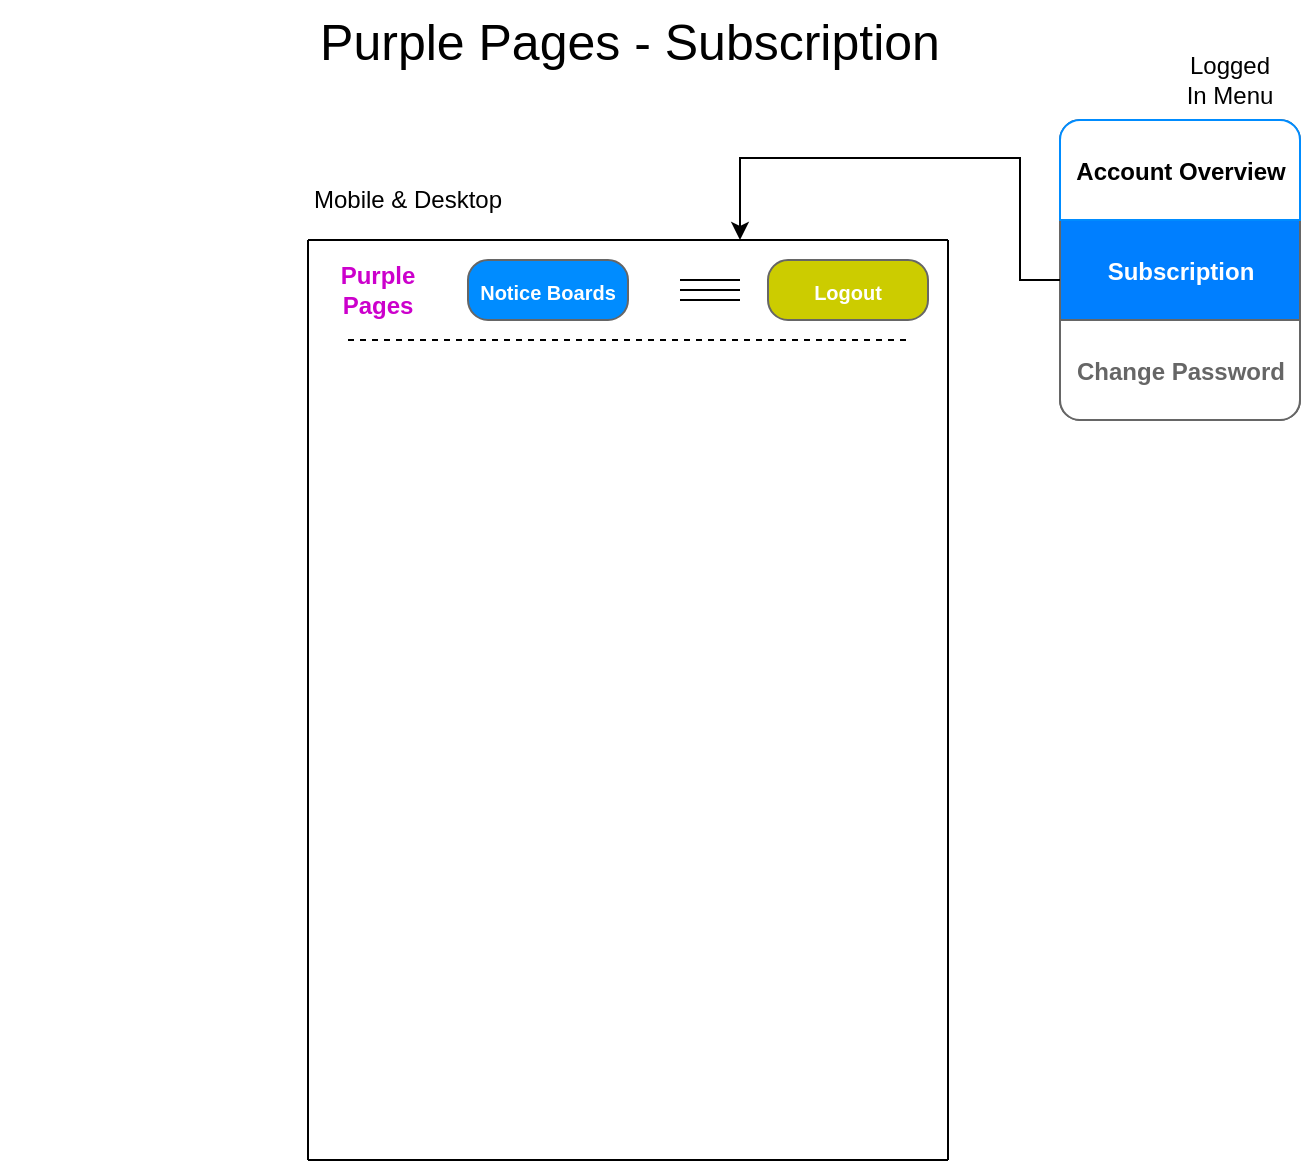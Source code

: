 <mxfile version="12.1.0" type="device" pages="1"><diagram id="4r0fBzSc8f4pYXhXA40c" name="Page-1"><mxGraphModel dx="1408" dy="699" grid="1" gridSize="10" guides="1" tooltips="1" connect="1" arrows="1" fold="1" page="1" pageScale="1" pageWidth="850" pageHeight="1100" math="0" shadow="0"><root><mxCell id="0"/><mxCell id="1" parent="0"/><mxCell id="d-PyySIdQM4EPSaNK-hC-1" value="Purple Pages - Subscription" style="text;html=1;strokeColor=none;fillColor=none;align=center;verticalAlign=middle;whiteSpace=wrap;rounded=0;fontSize=25;" parent="1" vertex="1"><mxGeometry x="110" y="20" width="630" height="40" as="geometry"/></mxCell><mxCell id="d-PyySIdQM4EPSaNK-hC-2" value="" style="endArrow=none;html=1;" parent="1" edge="1"><mxGeometry width="50" height="50" relative="1" as="geometry"><mxPoint x="264" y="140" as="sourcePoint"/><mxPoint x="584" y="140" as="targetPoint"/></mxGeometry></mxCell><mxCell id="d-PyySIdQM4EPSaNK-hC-3" value="" style="endArrow=none;html=1;" parent="1" edge="1"><mxGeometry width="50" height="50" relative="1" as="geometry"><mxPoint x="264" y="600" as="sourcePoint"/><mxPoint x="264" y="140" as="targetPoint"/></mxGeometry></mxCell><mxCell id="d-PyySIdQM4EPSaNK-hC-4" value="" style="endArrow=none;html=1;" parent="1" edge="1"><mxGeometry width="50" height="50" relative="1" as="geometry"><mxPoint x="584" y="600" as="sourcePoint"/><mxPoint x="584" y="140" as="targetPoint"/></mxGeometry></mxCell><mxCell id="d-PyySIdQM4EPSaNK-hC-5" value="&lt;b&gt;&lt;font color=&quot;#cc00cc&quot;&gt;Purple&lt;br&gt;Pages&lt;/font&gt;&lt;/b&gt;" style="text;html=1;strokeColor=none;fillColor=none;align=center;verticalAlign=middle;whiteSpace=wrap;rounded=0;" parent="1" vertex="1"><mxGeometry x="274" y="150" width="50" height="30" as="geometry"/></mxCell><mxCell id="d-PyySIdQM4EPSaNK-hC-6" value="&lt;font style=&quot;font-size: 10px&quot;&gt;Notice Boards&lt;/font&gt;" style="strokeWidth=1;shadow=0;dashed=0;align=center;html=1;shape=mxgraph.mockup.buttons.button;strokeColor=#666666;fontColor=#ffffff;mainText=;buttonStyle=round;fontSize=17;fontStyle=1;fillColor=#008cff;whiteSpace=wrap;" parent="1" vertex="1"><mxGeometry x="344" y="150" width="80" height="30" as="geometry"/></mxCell><mxCell id="d-PyySIdQM4EPSaNK-hC-7" value="&lt;span style=&quot;font-size: 10px&quot;&gt;Logout&lt;/span&gt;" style="strokeWidth=1;shadow=0;dashed=0;align=center;html=1;shape=mxgraph.mockup.buttons.button;strokeColor=#666666;fontColor=#ffffff;mainText=;buttonStyle=round;fontSize=17;fontStyle=1;fillColor=#CCCC00;whiteSpace=wrap;" parent="1" vertex="1"><mxGeometry x="494" y="150" width="80" height="30" as="geometry"/></mxCell><mxCell id="d-PyySIdQM4EPSaNK-hC-14" value="" style="endArrow=none;dashed=1;html=1;" parent="1" edge="1"><mxGeometry width="50" height="50" relative="1" as="geometry"><mxPoint x="284" y="190" as="sourcePoint"/><mxPoint x="564" y="190" as="targetPoint"/></mxGeometry></mxCell><mxCell id="d-PyySIdQM4EPSaNK-hC-33" value="" style="endArrow=none;html=1;" parent="1" edge="1"><mxGeometry width="50" height="50" relative="1" as="geometry"><mxPoint x="264" y="600" as="sourcePoint"/><mxPoint x="584" y="600" as="targetPoint"/></mxGeometry></mxCell><mxCell id="d-PyySIdQM4EPSaNK-hC-34" value="Mobile &amp;amp; Desktop" style="text;html=1;strokeColor=none;fillColor=none;align=center;verticalAlign=middle;whiteSpace=wrap;rounded=0;" parent="1" vertex="1"><mxGeometry x="264" y="110" width="100" height="20" as="geometry"/></mxCell><mxCell id="-mv9Tmi8zgAod3EZ3BMS-1" value="" style="endArrow=none;html=1;" parent="1" edge="1"><mxGeometry width="50" height="50" relative="1" as="geometry"><mxPoint x="450" y="160" as="sourcePoint"/><mxPoint x="480" y="160" as="targetPoint"/></mxGeometry></mxCell><mxCell id="-mv9Tmi8zgAod3EZ3BMS-2" value="" style="endArrow=none;html=1;" parent="1" edge="1"><mxGeometry width="50" height="50" relative="1" as="geometry"><mxPoint x="450" y="165" as="sourcePoint"/><mxPoint x="480" y="165" as="targetPoint"/></mxGeometry></mxCell><mxCell id="-mv9Tmi8zgAod3EZ3BMS-3" value="" style="endArrow=none;html=1;" parent="1" edge="1"><mxGeometry width="50" height="50" relative="1" as="geometry"><mxPoint x="450" y="170" as="sourcePoint"/><mxPoint x="480" y="170" as="targetPoint"/></mxGeometry></mxCell><mxCell id="-mv9Tmi8zgAod3EZ3BMS-5" value="" style="strokeWidth=1;shadow=0;dashed=0;align=center;html=1;shape=mxgraph.mockup.rrect;rSize=10;fillColor=#ffffff;strokeColor=#666666;" parent="1" vertex="1"><mxGeometry x="640" y="80" width="120" height="150" as="geometry"/></mxCell><mxCell id="-mv9Tmi8zgAod3EZ3BMS-6" value="&lt;font style=&quot;font-size: 12px&quot;&gt;Subscription&lt;/font&gt;" style="strokeColor=inherit;fillColor=#007FFF;gradientColor=inherit;strokeWidth=1;shadow=0;dashed=0;align=center;html=1;shape=mxgraph.mockup.rrect;rSize=0;fontSize=17;fontColor=#FFFFFF;fontStyle=1;resizeWidth=1;" parent="-mv9Tmi8zgAod3EZ3BMS-5" vertex="1"><mxGeometry width="120" height="50" relative="1" as="geometry"><mxPoint y="50" as="offset"/></mxGeometry></mxCell><mxCell id="-mv9Tmi8zgAod3EZ3BMS-8" value="&lt;font style=&quot;font-size: 12px&quot;&gt;Change Password&lt;/font&gt;" style="strokeColor=inherit;fillColor=inherit;gradientColor=inherit;strokeWidth=1;shadow=0;dashed=0;align=center;html=1;shape=mxgraph.mockup.bottomButton;rSize=10;fontSize=17;fontColor=#666666;fontStyle=1;resizeWidth=1;" parent="-mv9Tmi8zgAod3EZ3BMS-5" vertex="1"><mxGeometry y="1" width="120" height="50" relative="1" as="geometry"><mxPoint y="-50" as="offset"/></mxGeometry></mxCell><mxCell id="-mv9Tmi8zgAod3EZ3BMS-9" value="&lt;font style=&quot;font-size: 12px&quot;&gt;Account Overview&lt;/font&gt;" style="strokeWidth=1;shadow=0;dashed=0;align=center;html=1;shape=mxgraph.mockup.topButton;rSize=10;fontSize=17;fontColor=#000000;fontStyle=1;fillColor=#FFFFFF;strokeColor=#008cff;resizeWidth=1;" parent="-mv9Tmi8zgAod3EZ3BMS-5" vertex="1"><mxGeometry width="120" height="50" relative="1" as="geometry"/></mxCell><mxCell id="-mv9Tmi8zgAod3EZ3BMS-12" style="edgeStyle=orthogonalEdgeStyle;rounded=0;orthogonalLoop=1;jettySize=auto;html=1;exitX=0;exitY=0.6;exitDx=0;exitDy=0;exitPerimeter=0;" parent="-mv9Tmi8zgAod3EZ3BMS-5" source="-mv9Tmi8zgAod3EZ3BMS-6" edge="1"><mxGeometry relative="1" as="geometry"><mxPoint x="-160" y="60" as="targetPoint"/><Array as="points"><mxPoint x="-20" y="80"/><mxPoint x="-20" y="19"/><mxPoint x="-160" y="19"/></Array></mxGeometry></mxCell><mxCell id="-mv9Tmi8zgAod3EZ3BMS-13" value="Logged In Menu" style="text;html=1;strokeColor=none;fillColor=none;align=center;verticalAlign=middle;whiteSpace=wrap;rounded=0;" parent="1" vertex="1"><mxGeometry x="700" y="50" width="50" height="20" as="geometry"/></mxCell></root></mxGraphModel></diagram></mxfile>